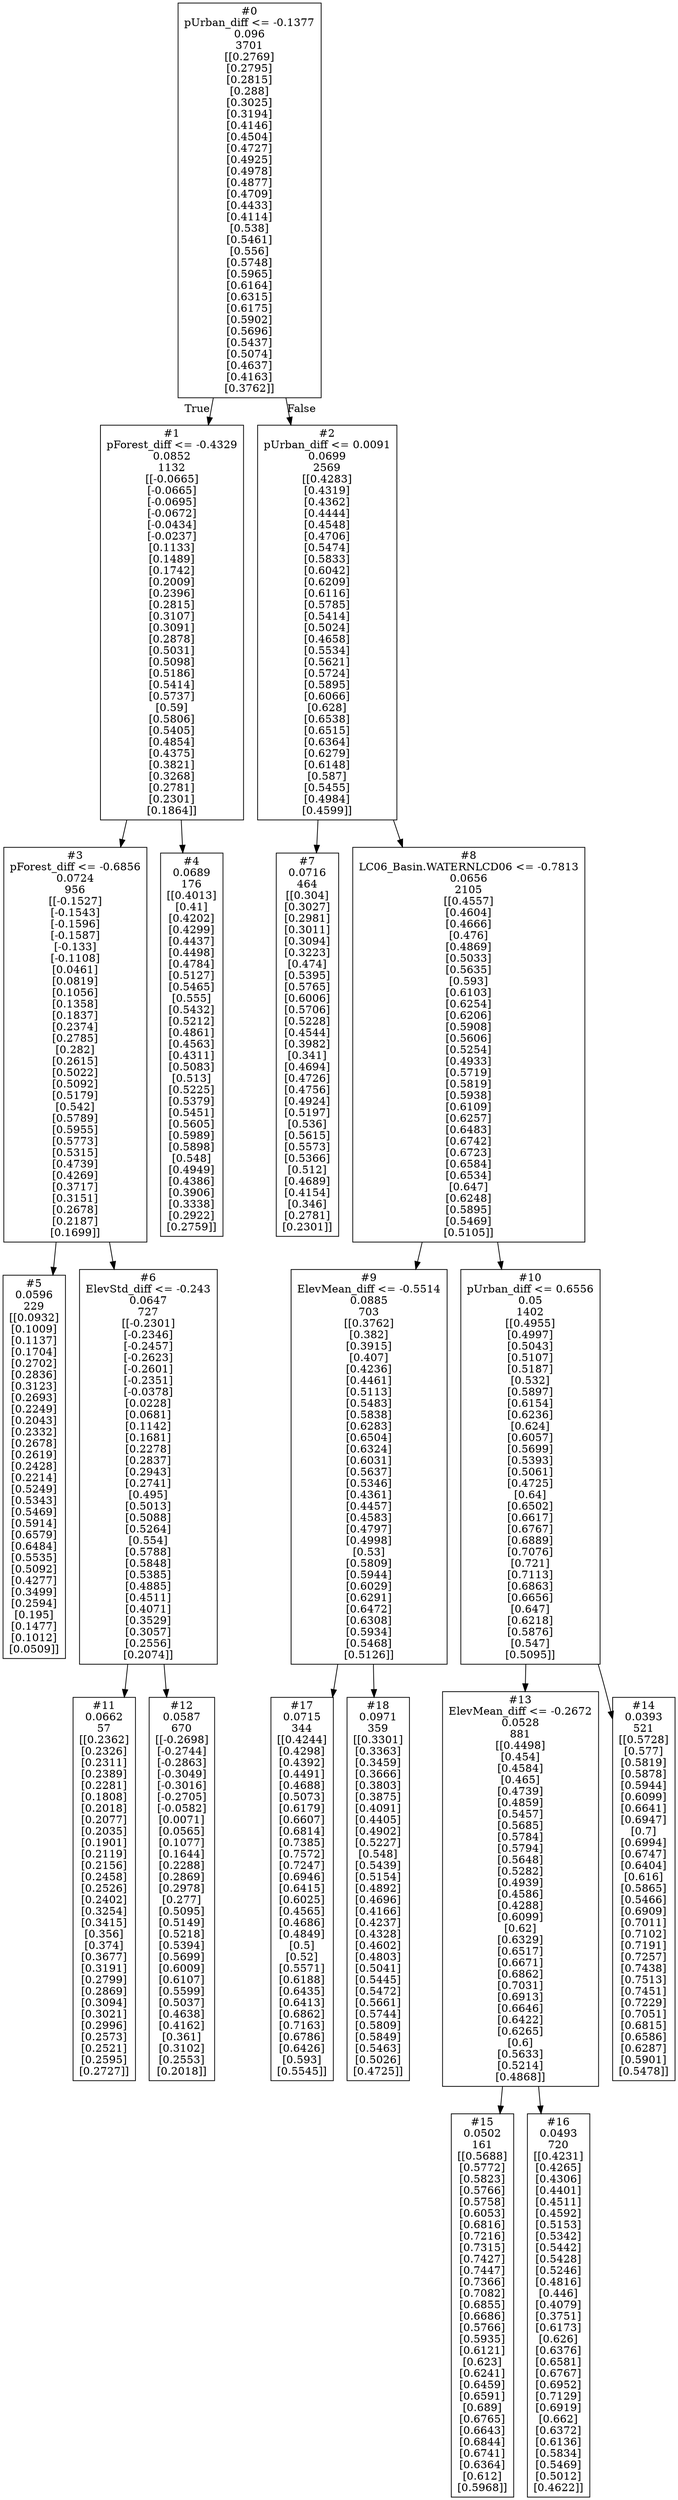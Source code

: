 digraph Tree {
node [shape=box] ;
0 [label="#0\npUrban_diff <= -0.1377\n0.096\n3701\n[[0.2769]\n[0.2795]\n[0.2815]\n[0.288]\n[0.3025]\n[0.3194]\n[0.4146]\n[0.4504]\n[0.4727]\n[0.4925]\n[0.4978]\n[0.4877]\n[0.4709]\n[0.4433]\n[0.4114]\n[0.538]\n[0.5461]\n[0.556]\n[0.5748]\n[0.5965]\n[0.6164]\n[0.6315]\n[0.6175]\n[0.5902]\n[0.5696]\n[0.5437]\n[0.5074]\n[0.4637]\n[0.4163]\n[0.3762]]"] ;
1 [label="#1\npForest_diff <= -0.4329\n0.0852\n1132\n[[-0.0665]\n[-0.0665]\n[-0.0695]\n[-0.0672]\n[-0.0434]\n[-0.0237]\n[0.1133]\n[0.1489]\n[0.1742]\n[0.2009]\n[0.2396]\n[0.2815]\n[0.3107]\n[0.3091]\n[0.2878]\n[0.5031]\n[0.5098]\n[0.5186]\n[0.5414]\n[0.5737]\n[0.59]\n[0.5806]\n[0.5405]\n[0.4854]\n[0.4375]\n[0.3821]\n[0.3268]\n[0.2781]\n[0.2301]\n[0.1864]]"] ;
0 -> 1 [labeldistance=2.5, labelangle=45, headlabel="True"] ;
3 [label="#3\npForest_diff <= -0.6856\n0.0724\n956\n[[-0.1527]\n[-0.1543]\n[-0.1596]\n[-0.1587]\n[-0.133]\n[-0.1108]\n[0.0461]\n[0.0819]\n[0.1056]\n[0.1358]\n[0.1837]\n[0.2374]\n[0.2785]\n[0.282]\n[0.2615]\n[0.5022]\n[0.5092]\n[0.5179]\n[0.542]\n[0.5789]\n[0.5955]\n[0.5773]\n[0.5315]\n[0.4739]\n[0.4269]\n[0.3717]\n[0.3151]\n[0.2678]\n[0.2187]\n[0.1699]]"] ;
1 -> 3 ;
5 [label="#5\n0.0596\n229\n[[0.0932]\n[0.1009]\n[0.1137]\n[0.1704]\n[0.2702]\n[0.2836]\n[0.3123]\n[0.2693]\n[0.2249]\n[0.2043]\n[0.2332]\n[0.2678]\n[0.2619]\n[0.2428]\n[0.2214]\n[0.5249]\n[0.5343]\n[0.5469]\n[0.5914]\n[0.6579]\n[0.6484]\n[0.5535]\n[0.5092]\n[0.4277]\n[0.3499]\n[0.2594]\n[0.195]\n[0.1477]\n[0.1012]\n[0.0509]]"] ;
3 -> 5 ;
6 [label="#6\nElevStd_diff <= -0.243\n0.0647\n727\n[[-0.2301]\n[-0.2346]\n[-0.2457]\n[-0.2623]\n[-0.2601]\n[-0.2351]\n[-0.0378]\n[0.0228]\n[0.0681]\n[0.1142]\n[0.1681]\n[0.2278]\n[0.2837]\n[0.2943]\n[0.2741]\n[0.495]\n[0.5013]\n[0.5088]\n[0.5264]\n[0.554]\n[0.5788]\n[0.5848]\n[0.5385]\n[0.4885]\n[0.4511]\n[0.4071]\n[0.3529]\n[0.3057]\n[0.2556]\n[0.2074]]"] ;
3 -> 6 ;
11 [label="#11\n0.0662\n57\n[[0.2362]\n[0.2326]\n[0.2311]\n[0.2389]\n[0.2281]\n[0.1808]\n[0.2018]\n[0.2077]\n[0.2035]\n[0.1901]\n[0.2119]\n[0.2156]\n[0.2458]\n[0.2526]\n[0.2402]\n[0.3254]\n[0.3415]\n[0.356]\n[0.374]\n[0.3677]\n[0.3191]\n[0.2799]\n[0.2869]\n[0.3094]\n[0.3021]\n[0.2996]\n[0.2573]\n[0.2521]\n[0.2595]\n[0.2727]]"] ;
6 -> 11 ;
12 [label="#12\n0.0587\n670\n[[-0.2698]\n[-0.2744]\n[-0.2863]\n[-0.3049]\n[-0.3016]\n[-0.2705]\n[-0.0582]\n[0.0071]\n[0.0565]\n[0.1077]\n[0.1644]\n[0.2288]\n[0.2869]\n[0.2978]\n[0.277]\n[0.5095]\n[0.5149]\n[0.5218]\n[0.5394]\n[0.5699]\n[0.6009]\n[0.6107]\n[0.5599]\n[0.5037]\n[0.4638]\n[0.4162]\n[0.361]\n[0.3102]\n[0.2553]\n[0.2018]]"] ;
6 -> 12 ;
4 [label="#4\n0.0689\n176\n[[0.4013]\n[0.41]\n[0.4202]\n[0.4299]\n[0.4437]\n[0.4498]\n[0.4784]\n[0.5127]\n[0.5465]\n[0.555]\n[0.5432]\n[0.5212]\n[0.4861]\n[0.4563]\n[0.4311]\n[0.5083]\n[0.513]\n[0.5225]\n[0.5379]\n[0.5451]\n[0.5605]\n[0.5989]\n[0.5898]\n[0.548]\n[0.4949]\n[0.4386]\n[0.3906]\n[0.3338]\n[0.2922]\n[0.2759]]"] ;
1 -> 4 ;
2 [label="#2\npUrban_diff <= 0.0091\n0.0699\n2569\n[[0.4283]\n[0.4319]\n[0.4362]\n[0.4444]\n[0.4548]\n[0.4706]\n[0.5474]\n[0.5833]\n[0.6042]\n[0.6209]\n[0.6116]\n[0.5785]\n[0.5414]\n[0.5024]\n[0.4658]\n[0.5534]\n[0.5621]\n[0.5724]\n[0.5895]\n[0.6066]\n[0.628]\n[0.6538]\n[0.6515]\n[0.6364]\n[0.6279]\n[0.6148]\n[0.587]\n[0.5455]\n[0.4984]\n[0.4599]]"] ;
0 -> 2 [labeldistance=2.5, labelangle=-45, headlabel="False"] ;
7 [label="#7\n0.0716\n464\n[[0.304]\n[0.3027]\n[0.2981]\n[0.3011]\n[0.3094]\n[0.3223]\n[0.474]\n[0.5395]\n[0.5765]\n[0.6006]\n[0.5706]\n[0.5228]\n[0.4544]\n[0.3982]\n[0.341]\n[0.4694]\n[0.4726]\n[0.4756]\n[0.4924]\n[0.5197]\n[0.536]\n[0.5615]\n[0.5573]\n[0.5366]\n[0.512]\n[0.4689]\n[0.4154]\n[0.346]\n[0.2781]\n[0.2301]]"] ;
2 -> 7 ;
8 [label="#8\nLC06_Basin.WATERNLCD06 <= -0.7813\n0.0656\n2105\n[[0.4557]\n[0.4604]\n[0.4666]\n[0.476]\n[0.4869]\n[0.5033]\n[0.5635]\n[0.593]\n[0.6103]\n[0.6254]\n[0.6206]\n[0.5908]\n[0.5606]\n[0.5254]\n[0.4933]\n[0.5719]\n[0.5819]\n[0.5938]\n[0.6109]\n[0.6257]\n[0.6483]\n[0.6742]\n[0.6723]\n[0.6584]\n[0.6534]\n[0.647]\n[0.6248]\n[0.5895]\n[0.5469]\n[0.5105]]"] ;
2 -> 8 ;
9 [label="#9\nElevMean_diff <= -0.5514\n0.0885\n703\n[[0.3762]\n[0.382]\n[0.3915]\n[0.407]\n[0.4236]\n[0.4461]\n[0.5113]\n[0.5483]\n[0.5838]\n[0.6283]\n[0.6504]\n[0.6324]\n[0.6031]\n[0.5637]\n[0.5346]\n[0.4361]\n[0.4457]\n[0.4583]\n[0.4797]\n[0.4998]\n[0.53]\n[0.5809]\n[0.5944]\n[0.6029]\n[0.6291]\n[0.6472]\n[0.6308]\n[0.5934]\n[0.5468]\n[0.5126]]"] ;
8 -> 9 ;
17 [label="#17\n0.0715\n344\n[[0.4244]\n[0.4298]\n[0.4392]\n[0.4491]\n[0.4688]\n[0.5073]\n[0.6179]\n[0.6607]\n[0.6814]\n[0.7385]\n[0.7572]\n[0.7247]\n[0.6946]\n[0.6415]\n[0.6025]\n[0.4565]\n[0.4686]\n[0.4849]\n[0.5]\n[0.52]\n[0.5571]\n[0.6188]\n[0.6435]\n[0.6413]\n[0.6862]\n[0.7163]\n[0.6786]\n[0.6426]\n[0.593]\n[0.5545]]"] ;
9 -> 17 ;
18 [label="#18\n0.0971\n359\n[[0.3301]\n[0.3363]\n[0.3459]\n[0.3666]\n[0.3803]\n[0.3875]\n[0.4091]\n[0.4405]\n[0.4902]\n[0.5227]\n[0.548]\n[0.5439]\n[0.5154]\n[0.4892]\n[0.4696]\n[0.4166]\n[0.4237]\n[0.4328]\n[0.4602]\n[0.4803]\n[0.5041]\n[0.5445]\n[0.5472]\n[0.5661]\n[0.5744]\n[0.5809]\n[0.5849]\n[0.5463]\n[0.5026]\n[0.4725]]"] ;
9 -> 18 ;
10 [label="#10\npUrban_diff <= 0.6556\n0.05\n1402\n[[0.4955]\n[0.4997]\n[0.5043]\n[0.5107]\n[0.5187]\n[0.532]\n[0.5897]\n[0.6154]\n[0.6236]\n[0.624]\n[0.6057]\n[0.5699]\n[0.5393]\n[0.5061]\n[0.4725]\n[0.64]\n[0.6502]\n[0.6617]\n[0.6767]\n[0.6889]\n[0.7076]\n[0.721]\n[0.7113]\n[0.6863]\n[0.6656]\n[0.647]\n[0.6218]\n[0.5876]\n[0.547]\n[0.5095]]"] ;
8 -> 10 ;
13 [label="#13\nElevMean_diff <= -0.2672\n0.0528\n881\n[[0.4498]\n[0.454]\n[0.4584]\n[0.465]\n[0.4739]\n[0.4859]\n[0.5457]\n[0.5685]\n[0.5784]\n[0.5794]\n[0.5648]\n[0.5282]\n[0.4939]\n[0.4586]\n[0.4288]\n[0.6099]\n[0.62]\n[0.6329]\n[0.6517]\n[0.6671]\n[0.6862]\n[0.7031]\n[0.6913]\n[0.6646]\n[0.6422]\n[0.6265]\n[0.6]\n[0.5633]\n[0.5214]\n[0.4868]]"] ;
10 -> 13 ;
15 [label="#15\n0.0502\n161\n[[0.5688]\n[0.5772]\n[0.5823]\n[0.5766]\n[0.5758]\n[0.6053]\n[0.6816]\n[0.7216]\n[0.7315]\n[0.7427]\n[0.7447]\n[0.7366]\n[0.7082]\n[0.6855]\n[0.6686]\n[0.5766]\n[0.5935]\n[0.6121]\n[0.623]\n[0.6241]\n[0.6459]\n[0.6591]\n[0.689]\n[0.6765]\n[0.6643]\n[0.6844]\n[0.6741]\n[0.6364]\n[0.612]\n[0.5968]]"] ;
13 -> 15 ;
16 [label="#16\n0.0493\n720\n[[0.4231]\n[0.4265]\n[0.4306]\n[0.4401]\n[0.4511]\n[0.4592]\n[0.5153]\n[0.5342]\n[0.5442]\n[0.5428]\n[0.5246]\n[0.4816]\n[0.446]\n[0.4079]\n[0.3751]\n[0.6173]\n[0.626]\n[0.6376]\n[0.6581]\n[0.6767]\n[0.6952]\n[0.7129]\n[0.6919]\n[0.662]\n[0.6372]\n[0.6136]\n[0.5834]\n[0.5469]\n[0.5012]\n[0.4622]]"] ;
13 -> 16 ;
14 [label="#14\n0.0393\n521\n[[0.5728]\n[0.577]\n[0.5819]\n[0.5878]\n[0.5944]\n[0.6099]\n[0.6641]\n[0.6947]\n[0.7]\n[0.6994]\n[0.6747]\n[0.6404]\n[0.616]\n[0.5865]\n[0.5466]\n[0.6909]\n[0.7011]\n[0.7102]\n[0.7191]\n[0.7257]\n[0.7438]\n[0.7513]\n[0.7451]\n[0.7229]\n[0.7051]\n[0.6815]\n[0.6586]\n[0.6287]\n[0.5901]\n[0.5478]]"] ;
10 -> 14 ;
}
